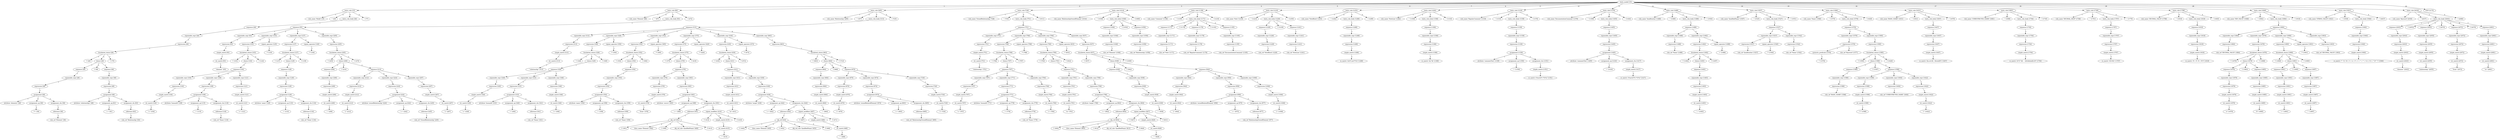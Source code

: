 digraph arpeggio_graph {
140450666914368 [label="textx_model [15]"];
140450666914368->140452009858368 [label="1"]

140452009858368 [label="textx_rule [15]"];
140452009858368->140452009767984 [label="1"]

140452009767984 [label="rule_name 'Model' [15]"];
140452009858368->140452009768096 [label="2"]

140452009768096 [label=" ':' [20]"];
140452009858368->140452009858240 [label="3"]

140452009858240 [label="textx_rule_body [26]"];
140452009858240->140452009858112 [label="1"]

140452009858112 [label="sequence [26]"];
140452009858112->140452009857344 [label="1"]

140452009857344 [label="repeatable_expr [26]"];
140452009857344->140452009857856 [label="1"]

140452009857856 [label="expression [26]"];
140452009857856->140452009857728 [label="1"]

140452009857728 [label="bracketed_choice [26]"];
140452009857728->140452009768208 [label="1"]

140452009768208 [label=" '(' [26]"];
140452009857728->140452009857600 [label="2"]

140452009857600 [label="choice [28]"];
140452009857600->140452009737664 [label="1"]

140452009737664 [label="sequence [28]"];
140452009737664->140452009737408 [label="1"]

140452009737408 [label="repeatable_expr [28]"];
140452009737408->140452009737280 [label="1"]

140452009737280 [label="expression [28]"];
140452009737280->140452009737152 [label="1"]

140452009737152 [label="assignment [28]"];
140452009737152->140452009768432 [label="1"]

140452009768432 [label="attribute 'elements' [28]"];
140452009737152->140452009736768 [label="2"]

140452009736768 [label="assignment_op [36]"];
140452009736768->140452009768544 [label="1"]

140452009768544 [label=" '*=' [36]"];
140452009737152->140452009737024 [label="3"]

140452009737024 [label="assignment_rhs [38]"];
140452009737024->140452009736896 [label="1"]

140452009736896 [label="reference [38]"];
140452009736896->140452009768768 [label="1"]

140452009768768 [label="rule_ref 'Element' [38]"];
140452009857600->140452009768880 [label="2"]

140452009768880 [label=" '|' [46]"];
140452009857600->140452009857472 [label="3"]

140452009857472 [label="sequence [48]"];
140452009857472->140452009857216 [label="1"]

140452009857216 [label="repeatable_expr [48]"];
140452009857216->140452009857088 [label="1"]

140452009857088 [label="expression [48]"];
140452009857088->140452009738048 [label="1"]

140452009738048 [label="assignment [48]"];
140452009738048->140452009769104 [label="1"]

140452009769104 [label="attribute 'relationships' [48]"];
140452009738048->140452009737536 [label="2"]

140452009737536 [label="assignment_op [61]"];
140452009737536->140452009769216 [label="1"]

140452009769216 [label=" '+=' [61]"];
140452009738048->140452009737920 [label="3"]

140452009737920 [label="assignment_rhs [63]"];
140452009737920->140452009737792 [label="1"]

140452009737792 [label="reference [63]"];
140452009737792->140452009769440 [label="1"]

140452009769440 [label="rule_ref 'Relationship' [63]"];
140452009857728->140452009769552 [label="3"]

140452009769552 [label=" ')' [75]"];
140452009858368->140452009769664 [label="4"]

140452009769664 [label=" ';' [77]"];
140450666914368->140452009875008 [label="2"]

140452009875008 [label="textx_rule [80]"];
140452009875008->140452009769888 [label="1"]

140452009769888 [label="rule_name 'Element' [80]"];
140452009875008->140452009770000 [label="2"]

140452009770000 [label=" ':' [87]"];
140452009875008->140452009874880 [label="3"]

140452009874880 [label="textx_rule_body [93]"];
140452009874880->140452009874752 [label="1"]

140452009874752 [label="sequence [93]"];
140452009874752->140452009858752 [label="1"]

140452009858752 [label="repeatable_expr [93]"];
140452009858752->140452009858624 [label="1"]

140452009858624 [label="expression [93]"];
140452009858624->140452009858496 [label="1"]

140452009858496 [label="simple_match [93]"];
140452009858496->140452009857984 [label="1"]

140452009857984 [label="str_match [93]"];
140452009857984->140452009770112 [label="1"]

140452009770112 [label=" ''element'' [93]"];
140452009874752->140452009849152 [label="2"]

140452009849152 [label="repeatable_expr [103]"];
140452009849152->140452009849024 [label="1"]

140452009849024 [label="expression [103]"];
140452009849024->140452009848896 [label="1"]

140452009848896 [label="bracketed_choice [103]"];
140452009848896->140452009770224 [label="1"]

140452009770224 [label=" '(' [103]"];
140452009848896->140452009860928 [label="2"]

140452009860928 [label="choice [104]"];
140452009860928->140452009860800 [label="1"]

140452009860800 [label="sequence [104]"];
140452009860800->140452009859264 [label="1"]

140452009859264 [label="repeatable_expr [104]"];
140452009859264->140452009859136 [label="1"]

140452009859136 [label="expression [104]"];
140452009859136->140452009859008 [label="1"]

140452009859008 [label="simple_match [104]"];
140452009859008->140452009858880 [label="1"]

140452009858880 [label="str_match [104]"];
140452009858880->140452009770336 [label="1"]

140452009770336 [label=" ''<'' [104]"];
140452009860800->140452009860032 [label="2"]

140452009860032 [label="repeatable_expr [108]"];
140452009860032->140452009859904 [label="1"]

140452009859904 [label="expression [108]"];
140452009859904->140452009859776 [label="1"]

140452009859776 [label="assignment [108]"];
140452009859776->140452009770560 [label="1"]

140452009770560 [label="attribute 'humanId' [108]"];
140452009859776->140452009859392 [label="2"]

140452009859392 [label="assignment_op [115]"];
140452009859392->140452009770672 [label="1"]

140452009770672 [label=" '=' [115]"];
140452009859776->140452009859648 [label="3"]

140452009859648 [label="assignment_rhs [116]"];
140452009859648->140452009859520 [label="1"]

140452009859520 [label="reference [116]"];
140452009859520->140452009770896 [label="1"]

140452009770896 [label="rule_ref 'Name' [116]"];
140452009860800->140452009860160 [label="3"]

140452009860160 [label="repeatable_expr [121]"];
140452009860160->140452009860544 [label="1"]

140452009860544 [label="expression [121]"];
140452009860544->140452009860416 [label="1"]

140452009860416 [label="simple_match [121]"];
140452009860416->140452009860288 [label="1"]

140452009860288 [label="str_match [121]"];
140452009860288->140452009840704 [label="1"]

140452009840704 [label=" ''>'' [121]"];
140452009848896->140452009840816 [label="3"]

140452009840816 [label=" ')' [124]"];
140452009849152->140452009860672 [label="2"]

140452009860672 [label="repeat_operator [125]"];
140452009860672->140452009840928 [label="1"]

140452009840928 [label=" '?' [125]"];
140452009874752->140452009850816 [label="3"]

140452009850816 [label="repeatable_expr [127]"];
140452009850816->140452009850560 [label="1"]

140452009850560 [label="expression [127]"];
140452009850560->140452009850432 [label="1"]

140452009850432 [label="bracketed_choice [127]"];
140452009850432->140452009841040 [label="1"]

140452009841040 [label=" '(' [127]"];
140452009850432->140452009850304 [label="2"]

140452009850304 [label="choice [129]"];
140452009850304->140452009850176 [label="1"]

140452009850176 [label="sequence [129]"];
140452009850176->140452009849920 [label="1"]

140452009849920 [label="repeatable_expr [129]"];
140452009849920->140452009849792 [label="1"]

140452009849792 [label="expression [129]"];
140452009849792->140452009849664 [label="1"]

140452009849664 [label="assignment [129]"];
140452009849664->140452009841264 [label="1"]

140452009841264 [label="attribute 'name' [129]"];
140452009849664->140452009849408 [label="2"]

140452009849408 [label="assignment_op [133]"];
140452009849408->140452009841376 [label="1"]

140452009841376 [label=" '=' [133]"];
140452009849664->140452009849536 [label="3"]

140452009849536 [label="assignment_rhs [134]"];
140452009849536->140452009849280 [label="1"]

140452009849280 [label="reference [134]"];
140452009849280->140452009841600 [label="1"]

140452009841600 [label="rule_ref 'Name' [134]"];
140452009850432->140452009841712 [label="3"]

140452009841712 [label=" ')' [139]"];
140452009850816->140452009850048 [label="2"]

140452009850048 [label="repeat_operator [140]"];
140452009850048->140452009841824 [label="1"]

140452009841824 [label=" '?' [140]"];
140452009874752->140452009873984 [label="4"]

140452009873984 [label="repeatable_expr [205]"];
140452009873984->140452009874496 [label="1"]

140452009874496 [label="expression [205]"];
140452009874496->140452009874368 [label="1"]

140452009874368 [label="bracketed_choice [205]"];
140452009874368->140452009842272 [label="1"]

140452009842272 [label=" '(' [205]"];
140452009874368->140452009874240 [label="2"]

140452009874240 [label="choice [206]"];
140452009874240->140452009851584 [label="1"]

140452009851584 [label="sequence [206]"];
140452009851584->140452009851328 [label="1"]

140452009851328 [label="repeatable_expr [206]"];
140452009851328->140452009851200 [label="1"]

140452009851200 [label="expression [206]"];
140452009851200->140452009851072 [label="1"]

140452009851072 [label="simple_match [206]"];
140452009851072->140452009850944 [label="1"]

140452009850944 [label="str_match [206]"];
140452009850944->140452009842384 [label="1"]

140452009842384 [label=" '';'' [206]"];
140452009874240->140452009842496 [label="2"]

140452009842496 [label=" '|' [210]"];
140452009874240->140452009874112 [label="3"]

140452009874112 [label="sequence [212]"];
140452009874112->140452009851968 [label="1"]

140452009851968 [label="repeatable_expr [212]"];
140452009851968->140452009851840 [label="1"]

140452009851840 [label="expression [212]"];
140452009851840->140452009851712 [label="1"]

140452009851712 [label="simple_match [212]"];
140452009851712->140452009851456 [label="1"]

140452009851456 [label="str_match [212]"];
140452009851456->140452009842608 [label="1"]

140452009842608 [label=" ''{'' [212]"];
140452009874112->140452009852736 [label="2"]

140452009852736 [label="repeatable_expr [224]"];
140452009852736->140452009852608 [label="1"]

140452009852608 [label="expression [224]"];
140452009852608->140452009852480 [label="1"]

140452009852480 [label="assignment [224]"];
140452009852480->140452009842832 [label="1"]

140452009842832 [label="attribute 'ownedRelationship' [224]"];
140452009852480->140452009852096 [label="2"]

140452009852096 [label="assignment_op [242]"];
140452009852096->140452009842944 [label="1"]

140452009842944 [label=" '+=' [242]"];
140452009852480->140452009852352 [label="3"]

140452009852352 [label="assignment_rhs [245]"];
140452009852352->140452009852224 [label="1"]

140452009852224 [label="reference [245]"];
140452009852224->140452009843168 [label="1"]

140452009843168 [label="rule_ref 'OwnedRelationship' [245]"];
140452009874112->140452009873472 [label="3"]

140452009873472 [label="repeatable_expr [267]"];
140452009873472->140452009873856 [label="1"]

140452009873856 [label="expression [267]"];
140452009873856->140452009873728 [label="1"]

140452009873728 [label="simple_match [267]"];
140452009873728->140452009873600 [label="1"]

140452009873600 [label="str_match [267]"];
140452009873600->140452009843280 [label="1"]

140452009843280 [label=" ''}'' [267]"];
140452009874368->140452009843392 [label="3"]

140452009843392 [label=" ')' [270]"];
140452009875008->140452009843504 [label="4"]

140452009843504 [label=" ';' [272]"];
140450666914368->140452009901760 [label="3"]

140452009901760 [label="textx_rule [295]"];
140452009901760->140452009843840 [label="1"]

140452009843840 [label="rule_name 'Relationship' [295]"];
140452009901760->140452009843952 [label="2"]

140452009843952 [label=" ':' [307]"];
140452009901760->140452009901632 [label="3"]

140452009901632 [label="textx_rule_body [313]"];
140452009901632->140452009901504 [label="1"]

140452009901504 [label="sequence [313]"];
140452009901504->140452009875648 [label="1"]

140452009875648 [label="repeatable_expr [313]"];
140452009875648->140452009875520 [label="1"]

140452009875520 [label="expression [313]"];
140452009875520->140452009875392 [label="1"]

140452009875392 [label="simple_match [313]"];
140452009875392->140452009874624 [label="1"]

140452009874624 [label="str_match [313]"];
140452009874624->140452009844064 [label="1"]

140452009844064 [label=" ''relationship'' [313]"];
140452009901504->140452009882432 [label="2"]

140452009882432 [label="repeatable_expr [328]"];
140452009882432->140452009882304 [label="1"]

140452009882304 [label="expression [328]"];
140452009882304->140452009882176 [label="1"]

140452009882176 [label="bracketed_choice [328]"];
140452009882176->140452009844176 [label="1"]

140452009844176 [label=" '(' [328]"];
140452009882176->140452009882048 [label="2"]

140452009882048 [label="choice [329]"];
140452009882048->140452009881920 [label="1"]

140452009881920 [label="sequence [329]"];
140452009881920->140452009876160 [label="1"]

140452009876160 [label="repeatable_expr [329]"];
140452009876160->140452009876032 [label="1"]

140452009876032 [label="expression [329]"];
140452009876032->140452009875904 [label="1"]

140452009875904 [label="simple_match [329]"];
140452009875904->140452009875776 [label="1"]

140452009875776 [label="str_match [329]"];
140452009875776->140452009844288 [label="1"]

140452009844288 [label=" ''<'' [329]"];
140452009881920->140452009876928 [label="2"]

140452009876928 [label="repeatable_expr [333]"];
140452009876928->140452009876800 [label="1"]

140452009876800 [label="expression [333]"];
140452009876800->140452009876672 [label="1"]

140452009876672 [label="assignment [333]"];
140452009876672->140452009844512 [label="1"]

140452009844512 [label="attribute 'humanId' [333]"];
140452009876672->140452009876288 [label="2"]

140452009876288 [label="assignment_op [340]"];
140452009876288->140452009844624 [label="1"]

140452009844624 [label=" '=' [340]"];
140452009876672->140452009876544 [label="3"]

140452009876544 [label="assignment_rhs [341]"];
140452009876544->140452009876416 [label="1"]

140452009876416 [label="reference [341]"];
140452009876416->140452009877680 [label="1"]

140452009877680 [label="rule_ref 'Name' [341]"];
140452009881920->140452009877056 [label="3"]

140452009877056 [label="repeatable_expr [346]"];
140452009877056->140452009881664 [label="1"]

140452009881664 [label="expression [346]"];
140452009881664->140452009877312 [label="1"]

140452009877312 [label="simple_match [346]"];
140452009877312->140452009877184 [label="1"]

140452009877184 [label="str_match [346]"];
140452009877184->140452009877792 [label="1"]

140452009877792 [label=" ''>'' [346]"];
140452009882176->140452009877904 [label="3"]

140452009877904 [label=" ')' [349]"];
140452009882432->140452009881792 [label="2"]

140452009881792 [label="repeat_operator [350]"];
140452009881792->140452009878016 [label="1"]

140452009878016 [label=" '?' [350]"];
140452009901504->140452009883968 [label="3"]

140452009883968 [label="repeatable_expr [352]"];
140452009883968->140452009883840 [label="1"]

140452009883840 [label="expression [352]"];
140452009883840->140452009883712 [label="1"]

140452009883712 [label="bracketed_choice [352]"];
140452009883712->140452009878128 [label="1"]

140452009878128 [label=" '(' [352]"];
140452009883712->140452009883584 [label="2"]

140452009883584 [label="choice [354]"];
140452009883584->140452009883456 [label="1"]

140452009883456 [label="sequence [354]"];
140452009883456->140452009883200 [label="1"]

140452009883200 [label="repeatable_expr [354]"];
140452009883200->140452009883072 [label="1"]

140452009883072 [label="expression [354]"];
140452009883072->140452009882944 [label="1"]

140452009882944 [label="assignment [354]"];
140452009882944->140452009878352 [label="1"]

140452009878352 [label="attribute 'name' [354]"];
140452009882944->140452009882688 [label="2"]

140452009882688 [label="assignment_op [358]"];
140452009882688->140452009878464 [label="1"]

140452009878464 [label=" '=' [358]"];
140452009882944->140452009882816 [label="3"]

140452009882816 [label="assignment_rhs [359]"];
140452009882816->140452009882560 [label="1"]

140452009882560 [label="reference [359]"];
140452009882560->140452009878688 [label="1"]

140452009878688 [label="rule_ref 'Name' [359]"];
140452009883712->140452009878800 [label="3"]

140452009878800 [label=" ')' [364]"];
140452009883968->140452009883328 [label="2"]

140452009883328 [label="repeat_operator [365]"];
140452009883328->140452009878912 [label="1"]

140452009878912 [label=" '?' [365]"];
140452009901504->140452009886784 [label="4"]

140452009886784 [label="repeatable_expr [375]"];
140452009886784->140452009886656 [label="1"]

140452009886656 [label="expression [375]"];
140452009886656->140452009886528 [label="1"]

140452009886528 [label="bracketed_choice [375]"];
140452009886528->140452009879024 [label="1"]

140452009879024 [label=" '(' [375]"];
140452009886528->140452009886400 [label="2"]

140452009886400 [label="choice [376]"];
140452009886400->140452009886272 [label="1"]

140452009886272 [label="sequence [376]"];
140452009886272->140452009884480 [label="1"]

140452009884480 [label="repeatable_expr [376]"];
140452009884480->140452009884352 [label="1"]

140452009884352 [label="expression [376]"];
140452009884352->140452009884224 [label="1"]

140452009884224 [label="simple_match [376]"];
140452009884224->140452009884096 [label="1"]

140452009884096 [label="str_match [376]"];
140452009884096->140452009879136 [label="1"]

140452009879136 [label=" ''from'' [376]"];
140452009886272->140452009886016 [label="2"]

140452009886016 [label="repeatable_expr [383]"];
140452009886016->140452009885888 [label="1"]

140452009885888 [label="expression [383]"];
140452009885888->140452009885760 [label="1"]

140452009885760 [label="assignment [383]"];
140452009885760->140452009879360 [label="1"]

140452009879360 [label="attribute 'source' [383]"];
140452009885760->140452009884608 [label="2"]

140452009884608 [label="assignment_op [389]"];
140452009884608->140452009879472 [label="1"]

140452009879472 [label=" '+=' [389]"];
140452009885760->140452009885504 [label="3"]

140452009885504 [label="assignment_rhs [391]"];
140452009885504->140452009884992 [label="1"]

140452009884992 [label="reference [391]"];
140452009884992->140452009884864 [label="1"]

140452009884864 [label="obj_ref [391]"];
140452009884864->140452009879584 [label="1"]

140452009879584 [label=" '[' [391]"];
140452009884864->140452009879696 [label="2"]

140452009879696 [label="class_name 'Element' [392]"];
140452009884864->140452009879808 [label="3"]

140452009879808 [label=" '|' [399]"];
140452009884864->140452009880032 [label="4"]

140452009880032 [label="obj_ref_rule 'QualifiedName' [400]"];
140452009884864->140452009880144 [label="5"]

140452009880144 [label=" ']' [413]"];
140452009885504->140452009885376 [label="2"]

140452009885376 [label="repeat_modifiers [414]"];
140452009885376->140452009880256 [label="1"]

140452009880256 [label=" '[' [414]"];
140452009885376->140452009885248 [label="2"]

140452009885248 [label="simple_match [415]"];
140452009885248->140452009885120 [label="1"]

140452009885120 [label="str_match [415]"];
140452009885120->140452009880368 [label="1"]

140452009880368 [label=" '','' [415]"];
140452009885376->140452009880480 [label="3"]

140452009880480 [label=" ']' [418]"];
140452009886528->140452009880592 [label="3"]

140452009880592 [label=" ')' [419]"];
140452009886784->140452009886144 [label="2"]

140452009886144 [label="repeat_operator [420]"];
140452009886144->140452009880704 [label="1"]

140452009880704 [label=" '?' [420]"];
140452009901504->140452009898176 [label="5"]

140452009898176 [label="repeatable_expr [430]"];
140452009898176->140452009889344 [label="1"]

140452009889344 [label="expression [430]"];
140452009889344->140452009889216 [label="1"]

140452009889216 [label="bracketed_choice [430]"];
140452009889216->140452009880816 [label="1"]

140452009880816 [label=" '(' [430]"];
140452009889216->140452009889088 [label="2"]

140452009889088 [label="choice [431]"];
140452009889088->140452009888960 [label="1"]

140452009888960 [label="sequence [431]"];
140452009888960->140452009887296 [label="1"]

140452009887296 [label="repeatable_expr [431]"];
140452009887296->140452009887168 [label="1"]

140452009887168 [label="expression [431]"];
140452009887168->140452009887040 [label="1"]

140452009887040 [label="simple_match [431]"];
140452009887040->140452009886912 [label="1"]

140452009886912 [label="str_match [431]"];
140452009886912->140452009880928 [label="1"]

140452009880928 [label=" ''to'' [431]"];
140452009888960->140452009888704 [label="2"]

140452009888704 [label="repeatable_expr [436]"];
140452009888704->140452009888576 [label="1"]

140452009888576 [label="expression [436]"];
140452009888576->140452009888448 [label="1"]

140452009888448 [label="assignment [436]"];
140452009888448->140452009881152 [label="1"]

140452009881152 [label="attribute 'target' [436]"];
140452009888448->140452009887424 [label="2"]

140452009887424 [label="assignment_op [442]"];
140452009887424->140452009881264 [label="1"]

140452009881264 [label=" '+=' [442]"];
140452009888448->140452009888320 [label="3"]

140452009888320 [label="assignment_rhs [444]"];
140452009888320->140452009887808 [label="1"]

140452009887808 [label="reference [444]"];
140452009887808->140452009887680 [label="1"]

140452009887680 [label="obj_ref [444]"];
140452009887680->140452009881376 [label="1"]

140452009881376 [label=" '[' [444]"];
140452009887680->140452009881488 [label="2"]

140452009881488 [label="class_name 'Element' [445]"];
140452009887680->140452009889856 [label="3"]

140452009889856 [label=" '|' [452]"];
140452009887680->140452009890080 [label="4"]

140452009890080 [label="obj_ref_rule 'QualifiedName' [453]"];
140452009887680->140452009890192 [label="5"]

140452009890192 [label=" ']' [466]"];
140452009888320->140452009888192 [label="2"]

140452009888192 [label="repeat_modifiers [467]"];
140452009888192->140452009890304 [label="1"]

140452009890304 [label=" '[' [467]"];
140452009888192->140452009888064 [label="2"]

140452009888064 [label="simple_match [468]"];
140452009888064->140452009887936 [label="1"]

140452009887936 [label="str_match [468]"];
140452009887936->140452009890416 [label="1"]

140452009890416 [label=" '','' [468]"];
140452009888192->140452009890528 [label="3"]

140452009890528 [label=" ']' [471]"];
140452009889216->140452009890640 [label="3"]

140452009890640 [label=" ')' [472]"];
140452009898176->140452009898048 [label="2"]

140452009898048 [label="repeat_operator [473]"];
140452009898048->140452009890752 [label="1"]

140452009890752 [label=" '?' [473]"];
140452009901504->140452009900736 [label="6"]

140452009900736 [label="repeatable_expr [663]"];
140452009900736->140452009901248 [label="1"]

140452009901248 [label="expression [663]"];
140452009901248->140452009901120 [label="1"]

140452009901120 [label="bracketed_choice [663]"];
140452009901120->140452009891872 [label="1"]

140452009891872 [label=" '(' [663]"];
140452009901120->140452009900992 [label="2"]

140452009900992 [label="choice [664]"];
140452009900992->140452009898944 [label="1"]

140452009898944 [label="sequence [664]"];
140452009898944->140452009898688 [label="1"]

140452009898688 [label="repeatable_expr [664]"];
140452009898688->140452009898560 [label="1"]

140452009898560 [label="expression [664]"];
140452009898560->140452009898432 [label="1"]

140452009898432 [label="simple_match [664]"];
140452009898432->140452009898304 [label="1"]

140452009898304 [label="str_match [664]"];
140452009898304->140452009891984 [label="1"]

140452009891984 [label=" '';'' [664]"];
140452009900992->140452009892096 [label="2"]

140452009892096 [label=" '|' [668]"];
140452009900992->140452009900864 [label="3"]

140452009900864 [label="sequence [670]"];
140452009900864->140452009899328 [label="1"]

140452009899328 [label="repeatable_expr [670]"];
140452009899328->140452009899200 [label="1"]

140452009899200 [label="expression [670]"];
140452009899200->140452009899072 [label="1"]

140452009899072 [label="simple_match [670]"];
140452009899072->140452009898816 [label="1"]

140452009898816 [label="str_match [670]"];
140452009898816->140452009892208 [label="1"]

140452009892208 [label=" ''{'' [670]"];
140452009900864->140452009900096 [label="2"]

140452009900096 [label="repeatable_expr [674]"];
140452009900096->140452009899968 [label="1"]

140452009899968 [label="expression [674]"];
140452009899968->140452009899840 [label="1"]

140452009899840 [label="assignment [674]"];
140452009899840->140452009892432 [label="1"]

140452009892432 [label="attribute 'ownedRelatedElement' [674]"];
140452009899840->140452009899456 [label="2"]

140452009899456 [label="assignment_op [693]"];
140452009899456->140452009892544 [label="1"]

140452009892544 [label=" '+=' [693]"];
140452009899840->140452009899712 [label="3"]

140452009899712 [label="assignment_rhs [695]"];
140452009899712->140452009899584 [label="1"]

140452009899584 [label="reference [695]"];
140452009899584->140452009892768 [label="1"]

140452009892768 [label="rule_ref 'RelationshipOwnedElement' [695]"];
140452009900864->140452009900224 [label="3"]

140452009900224 [label="repeatable_expr [720]"];
140452009900224->140452009900608 [label="1"]

140452009900608 [label="expression [720]"];
140452009900608->140452009900480 [label="1"]

140452009900480 [label="simple_match [720]"];
140452009900480->140452009900352 [label="1"]

140452009900352 [label="str_match [720]"];
140452009900352->140452009892880 [label="1"]

140452009892880 [label=" ''}'' [720]"];
140452009901120->140452009892992 [label="3"]

140452009892992 [label=" ')' [723]"];
140452009901760->140452009893104 [label="4"]

140452009893104 [label=" ';' [725]"];
140450666914368->140450666857664 [label="4"]

140450666857664 [label="textx_rule [728]"];
140450666857664->140452009893328 [label="1"]

140452009893328 [label="rule_name 'OwnedRelationship' [728]"];
140450666857664->140452009893440 [label="2"]

140452009893440 [label=" ':' [745]"];
140450666857664->140450666857536 [label="3"]

140450666857536 [label="textx_rule_body [751]"];
140450666857536->140450666857408 [label="1"]

140450666857408 [label="sequence [751]"];
140450666857408->140450666840256 [label="1"]

140450666840256 [label="repeatable_expr [751]"];
140450666840256->140450666840128 [label="1"]

140450666840128 [label="expression [751]"];
140450666840128->140452009901888 [label="1"]

140452009901888 [label="simple_match [751]"];
140452009901888->140452009901376 [label="1"]

140452009901376 [label="str_match [751]"];
140452009901376->140452009893552 [label="1"]

140452009893552 [label=" ''relationship'' [751]"];
140450666857408->140450666842816 [label="2"]

140450666842816 [label="repeatable_expr [766]"];
140450666842816->140450666842688 [label="1"]

140450666842688 [label="expression [766]"];
140450666842688->140450666842560 [label="1"]

140450666842560 [label="bracketed_choice [766]"];
140450666842560->140452009893664 [label="1"]

140452009893664 [label=" '(' [766]"];
140450666842560->140450666842432 [label="2"]

140450666842432 [label="choice [767]"];
140450666842432->140450666842304 [label="1"]

140450666842304 [label="sequence [767]"];
140450666842304->140450666840768 [label="1"]

140450666840768 [label="repeatable_expr [767]"];
140450666840768->140450666840640 [label="1"]

140450666840640 [label="expression [767]"];
140450666840640->140450666840512 [label="1"]

140450666840512 [label="simple_match [767]"];
140450666840512->140450666840384 [label="1"]

140450666840384 [label="str_match [767]"];
140450666840384->140452009893776 [label="1"]

140452009893776 [label=" ''<'' [767]"];
140450666842304->140450666841536 [label="2"]

140450666841536 [label="repeatable_expr [771]"];
140450666841536->140450666841408 [label="1"]

140450666841408 [label="expression [771]"];
140450666841408->140450666841280 [label="1"]

140450666841280 [label="assignment [771]"];
140450666841280->140450666844336 [label="1"]

140450666844336 [label="attribute 'humanId' [771]"];
140450666841280->140450666840896 [label="2"]

140450666840896 [label="assignment_op [778]"];
140450666840896->140450666844448 [label="1"]

140450666844448 [label=" '=' [778]"];
140450666841280->140450666841152 [label="3"]

140450666841152 [label="assignment_rhs [779]"];
140450666841152->140450666841024 [label="1"]

140450666841024 [label="reference [779]"];
140450666841024->140450666844672 [label="1"]

140450666844672 [label="rule_ref 'Name' [779]"];
140450666842304->140450666841664 [label="3"]

140450666841664 [label="repeatable_expr [784]"];
140450666841664->140450666842048 [label="1"]

140450666842048 [label="expression [784]"];
140450666842048->140450666841920 [label="1"]

140450666841920 [label="simple_match [784]"];
140450666841920->140450666841792 [label="1"]

140450666841792 [label="str_match [784]"];
140450666841792->140450666844784 [label="1"]

140450666844784 [label=" ''>'' [784]"];
140450666842560->140450666844896 [label="3"]

140450666844896 [label=" ')' [787]"];
140450666842816->140450666842176 [label="2"]

140450666842176 [label="repeat_operator [788]"];
140450666842176->140450666845008 [label="1"]

140450666845008 [label=" '?' [788]"];
140450666857408->140450666849856 [label="3"]

140450666849856 [label="repeatable_expr [790]"];
140450666849856->140450666849600 [label="1"]

140450666849600 [label="expression [790]"];
140450666849600->140450666849472 [label="1"]

140450666849472 [label="bracketed_choice [790]"];
140450666849472->140450666845120 [label="1"]

140450666845120 [label=" '(' [790]"];
140450666849472->140450666849344 [label="2"]

140450666849344 [label="choice [791]"];
140450666849344->140450666849216 [label="1"]

140450666849216 [label="sequence [791]"];
140450666849216->140450666843328 [label="1"]

140450666843328 [label="repeatable_expr [791]"];
140450666843328->140450666843200 [label="1"]

140450666843200 [label="expression [791]"];
140450666843200->140450666843072 [label="1"]

140450666843072 [label="simple_match [791]"];
140450666843072->140450666842944 [label="1"]

140450666842944 [label="str_match [791]"];
140450666842944->140450666845232 [label="1"]

140450666845232 [label=" ''to'' [791]"];
140450666849216->140450666848960 [label="2"]

140450666848960 [label="repeatable_expr [796]"];
140450666848960->140450666848832 [label="1"]

140450666848832 [label="expression [796]"];
140450666848832->140450666848704 [label="1"]

140450666848704 [label="assignment [796]"];
140450666848704->140450666845456 [label="1"]

140450666845456 [label="attribute 'target' [796]"];
140450666848704->140450666843456 [label="2"]

140450666843456 [label="assignment_op [802]"];
140450666843456->140450666845568 [label="1"]

140450666845568 [label=" '+=' [802]"];
140450666848704->140450666848576 [label="3"]

140450666848576 [label="assignment_rhs [804]"];
140450666848576->140450666843840 [label="1"]

140450666843840 [label="reference [804]"];
140450666843840->140450666843712 [label="1"]

140450666843712 [label="obj_ref [804]"];
140450666843712->140450666845680 [label="1"]

140450666845680 [label=" '[' [804]"];
140450666843712->140450666845792 [label="2"]

140450666845792 [label="class_name 'Element' [805]"];
140450666843712->140450666845904 [label="3"]

140450666845904 [label=" '|' [812]"];
140450666843712->140450666846128 [label="4"]

140450666846128 [label="obj_ref_rule 'QualifiedName' [813]"];
140450666843712->140450666846240 [label="5"]

140450666846240 [label=" ']' [826]"];
140450666848576->140450666848448 [label="2"]

140450666848448 [label="repeat_modifiers [827]"];
140450666848448->140450666846352 [label="1"]

140450666846352 [label=" '[' [827]"];
140450666848448->140450666848320 [label="2"]

140450666848320 [label="simple_match [828]"];
140450666848320->140450666843968 [label="1"]

140450666843968 [label="str_match [828]"];
140450666843968->140450666846464 [label="1"]

140450666846464 [label=" '','' [828]"];
140450666848448->140450666846576 [label="3"]

140450666846576 [label=" ']' [831]"];
140450666849472->140450666846688 [label="3"]

140450666846688 [label=" ')' [832]"];
140450666849856->140450666849728 [label="2"]

140450666849728 [label="repeat_operator [833]"];
140450666849728->140450666846800 [label="1"]

140450666846800 [label=" '?' [833]"];
140450666857408->140450666856640 [label="4"]

140450666856640 [label="repeatable_expr [937]"];
140450666856640->140450666857152 [label="1"]

140450666857152 [label="expression [937]"];
140450666857152->140450666857024 [label="1"]

140450666857024 [label="bracketed_choice [937]"];
140450666857024->140450666847136 [label="1"]

140450666847136 [label=" '(' [937]"];
140450666857024->140450666856896 [label="2"]

140450666856896 [label="choice [938]"];
140450666856896->140450666850624 [label="1"]

140450666850624 [label="sequence [938]"];
140450666850624->140450666850368 [label="1"]

140450666850368 [label="repeatable_expr [938]"];
140450666850368->140450666850240 [label="1"]

140450666850240 [label="expression [938]"];
140450666850240->140450666850112 [label="1"]

140450666850112 [label="simple_match [938]"];
140450666850112->140450666849984 [label="1"]

140450666849984 [label="str_match [938]"];
140450666849984->140450666847248 [label="1"]

140450666847248 [label=" '';'' [938]"];
140450666856896->140450666847360 [label="2"]

140450666847360 [label=" '|' [942]"];
140450666856896->140450666856768 [label="3"]

140450666856768 [label="sequence [944]"];
140450666856768->140450666851008 [label="1"]

140450666851008 [label="repeatable_expr [944]"];
140450666851008->140450666850880 [label="1"]

140450666850880 [label="expression [944]"];
140450666850880->140450666850752 [label="1"]

140450666850752 [label="simple_match [944]"];
140450666850752->140450666850496 [label="1"]

140450666850496 [label="str_match [944]"];
140450666850496->140450666847472 [label="1"]

140450666847472 [label=" ''{'' [944]"];
140450666856768->140450666851776 [label="2"]

140450666851776 [label="repeatable_expr [956]"];
140450666851776->140450666851648 [label="1"]

140450666851648 [label="expression [956]"];
140450666851648->140450666851520 [label="1"]

140450666851520 [label="assignment [956]"];
140450666851520->140450666847696 [label="1"]

140450666847696 [label="attribute 'ownedRelatedElement' [956]"];
140450666851520->140450666851136 [label="2"]

140450666851136 [label="assignment_op [975]"];
140450666851136->140450666847808 [label="1"]

140450666847808 [label=" '+=' [975]"];
140450666851520->140450666851392 [label="3"]

140450666851392 [label="assignment_rhs [977]"];
140450666851392->140450666851264 [label="1"]

140450666851264 [label="reference [977]"];
140450666851264->140450666848032 [label="1"]

140450666848032 [label="rule_ref 'RelationshipOwnedElement' [977]"];
140450666856768->140450666851904 [label="3"]

140450666851904 [label="repeatable_expr [1006]"];
140450666851904->140450666856512 [label="1"]

140450666856512 [label="expression [1006]"];
140450666856512->140450666852160 [label="1"]

140450666852160 [label="simple_match [1006]"];
140450666852160->140450666852032 [label="1"]

140450666852032 [label="str_match [1006]"];
140450666852032->140450666848144 [label="1"]

140450666848144 [label=" ''}'' [1006]"];
140450666857024->140450666860608 [label="3"]

140450666860608 [label=" ')' [1009]"];
140450666857664->140450666860720 [label="4"]

140450666860720 [label=" ';' [1011]"];
140450666914368->140450666858688 [label="5"]

140450666858688 [label="textx_rule [1014]"];
140450666858688->140450666860944 [label="1"]

140450666860944 [label="rule_name 'RelationshipOwnedElement' [1014]"];
140450666858688->140450666861056 [label="2"]

140450666861056 [label=" ':' [1038]"];
140450666858688->140450666858560 [label="3"]

140450666858560 [label="textx_rule_body [1046]"];
140450666858560->140450666857920 [label="1"]

140450666857920 [label="sequence [1046]"];
140450666857920->140450666858048 [label="1"]

140450666858048 [label="repeatable_expr [1046]"];
140450666858048->140450666857280 [label="1"]

140450666857280 [label="expression [1046]"];
140450666857280->140450666861504 [label="1"]

140450666861504 [label="rule_ref 'Element' [1046]"];
140450666858560->140450666861616 [label="2"]

140450666861616 [label=" '|' [1054]"];
140450666858560->140450666858304 [label="3"]

140450666858304 [label="sequence [1056]"];
140450666858304->140450666858432 [label="1"]

140450666858432 [label="repeatable_expr [1056]"];
140450666858432->140450666858176 [label="1"]

140450666858176 [label="expression [1056]"];
140450666858176->140450666861168 [label="1"]

140450666861168 [label="rule_ref 'Relationship' [1056]"];
140450666858688->140450666861952 [label="4"]

140450666861952 [label=" ';' [1069]"];
140450666914368->140450666865088 [label="6"]

140450666865088 [label="textx_rule [1158]"];
140450666865088->140450666862400 [label="1"]

140450666862400 [label="rule_name 'Comment' [1158]"];
140450666865088->140450666861840 [label="2"]

140450666861840 [label=" ':' [1165]"];
140450666865088->140450666864960 [label="3"]

140450666864960 [label="textx_rule_body [1171]"];
140450666864960->140450666859712 [label="1"]

140450666859712 [label="sequence [1171]"];
140450666859712->140450666859840 [label="1"]

140450666859840 [label="repeatable_expr [1171]"];
140450666859840->140450666859584 [label="1"]

140450666859584 [label="expression [1171]"];
140450666859584->140450666862736 [label="1"]

140450666862736 [label="rule_ref 'Note' [1171]"];
140450666864960->140450666862848 [label="2"]

140450666862848 [label=" '|' [1176]"];
140450666864960->140450666860096 [label="3"]

140450666860096 [label="sequence [1178]"];
140450666860096->140450666860224 [label="1"]

140450666860224 [label="repeatable_expr [1178]"];
140450666860224->140450666859968 [label="1"]

140450666859968 [label="expression [1178]"];
140450666859968->140450666861728 [label="1"]

140450666861728 [label="rule_ref 'RegularComment' [1178]"];
140450666864960->140450666863184 [label="4"]

140450666863184 [label=" '|' [1193]"];
140450666864960->140450666864704 [label="5"]

140450666864704 [label="sequence [1195]"];
140450666864704->140450666864832 [label="1"]

140450666864832 [label="repeatable_expr [1195]"];
140450666864832->140450666860352 [label="1"]

140450666860352 [label="expression [1195]"];
140450666860352->140450666862960 [label="1"]

140450666862960 [label="rule_ref 'DocumentationComment' [1195]"];
140450666865088->140450666863520 [label="4"]

140450666863520 [label=" ';' [1216]"];
140450666914368->140450666866112 [label="7"]

140450666866112 [label="textx_rule [1219]"];
140450666866112->140450666863744 [label="1"]

140450666863744 [label="rule_name 'Note' [1219]"];
140450666866112->140450666863408 [label="2"]

140450666863408 [label=" ':' [1223]"];
140450666866112->140450666865984 [label="3"]

140450666865984 [label="textx_rule_body [1229]"];
140450666865984->140450666865344 [label="1"]

140450666865344 [label="sequence [1229]"];
140450666865344->140450666865472 [label="1"]

140450666865472 [label="repeatable_expr [1229]"];
140450666865472->140450666865216 [label="1"]

140450666865216 [label="expression [1229]"];
140450666865216->140450666864080 [label="1"]

140450666864080 [label="rule_ref 'NoteBlock' [1229]"];
140450666865984->140450666864192 [label="2"]

140450666864192 [label=" '|' [1239]"];
140450666865984->140450666865728 [label="3"]

140450666865728 [label="sequence [1241]"];
140450666865728->140450666865856 [label="1"]

140450666865856 [label="repeatable_expr [1241]"];
140450666865856->140450666865600 [label="1"]

140450666865600 [label="expression [1241]"];
140450666865600->140450666863296 [label="1"]

140450666863296 [label="rule_ref 'NoteLine' [1241]"];
140450666866112->140450666864528 [label="4"]

140450666864528 [label=" ';' [1250]"];
140450666914368->140450666867136 [label="8"]

140450666867136 [label="textx_rule [1253]"];
140450666867136->140452009853104 [label="1"]

140452009853104 [label="rule_name 'NoteBlock' [1253]"];
140450666867136->140450666864416 [label="2"]

140450666864416 [label=" ':' [1262]"];
140450666867136->140450666867008 [label="3"]

140450666867008 [label="textx_rule_body [1268]"];
140450666867008->140450666866880 [label="1"]

140450666866880 [label="sequence [1268]"];
140450666866880->140450666866624 [label="1"]

140450666866624 [label="repeatable_expr [1268]"];
140450666866624->140450666866496 [label="1"]

140450666866496 [label="expression [1268]"];
140450666866496->140450666866368 [label="1"]

140450666866368 [label="simple_match [1268]"];
140450666866368->140450666864304 [label="1"]

140450666864304 [label="re_match '/\\/\\/\\*(.|\\n)*?\\*\\//' [1268]"];
140450666867136->140452009853216 [label="4"]

140452009853216 [label=" ';' [1289]"];
140450666914368->140450666868032 [label="9"]

140450666868032 [label="textx_rule [1292]"];
140450666868032->140452009853440 [label="1"]

140452009853440 [label="rule_name 'NoteLine' [1292]"];
140450666868032->140452009853552 [label="2"]

140452009853552 [label=" ':' [1300]"];
140450666868032->140450666867904 [label="3"]

140450666867904 [label="textx_rule_body [1306]"];
140450666867904->140450666867776 [label="1"]

140450666867776 [label="sequence [1306]"];
140450666867776->140450666867520 [label="1"]

140450666867520 [label="repeatable_expr [1306]"];
140450666867520->140450666867392 [label="1"]

140450666867392 [label="expression [1306]"];
140450666867392->140450666867264 [label="1"]

140450666867264 [label="simple_match [1306]"];
140450666867264->140452009853664 [label="1"]

140452009853664 [label="re_match '/\\/\\/.*$/' [1306]"];
140450666868032->140452009853776 [label="4"]

140452009853776 [label=" ';' [1316]"];
140450666914368->140450666869568 [label="10"]

140450666869568 [label="textx_rule [1319]"];
140450666869568->140452009854000 [label="1"]

140452009854000 [label="rule_name 'RegularComment' [1319]"];
140450666869568->140452009854112 [label="2"]

140452009854112 [label=" ':' [1333]"];
140450666869568->140450666869440 [label="3"]

140450666869440 [label="textx_rule_body [1339]"];
140450666869440->140450666869312 [label="1"]

140450666869312 [label="sequence [1339]"];
140450666869312->140450666869056 [label="1"]

140450666869056 [label="repeatable_expr [1339]"];
140450666869056->140450666868928 [label="1"]

140450666868928 [label="expression [1339]"];
140450666868928->140450666868800 [label="1"]

140450666868800 [label="assignment [1339]"];
140450666868800->140452009854336 [label="1"]

140452009854336 [label="attribute 'commentText' [1339]"];
140450666868800->140450666867648 [label="2"]

140450666867648 [label="assignment_op [1350]"];
140450666867648->140452009854448 [label="1"]

140452009854448 [label=" '=' [1350]"];
140450666868800->140450666868544 [label="3"]

140450666868544 [label="assignment_rhs [1351]"];
140450666868544->140450666868416 [label="1"]

140450666868416 [label="simple_match [1351]"];
140450666868416->140452009854560 [label="1"]

140452009854560 [label="re_match '/(?ms)\\/\\*(.*?)\\*\\//' [1351]"];
140450666869568->140452009854672 [label="4"]

140452009854672 [label=" ';' [1376]"];
140450666914368->140450666870848 [label="11"]

140450666870848 [label="textx_rule [1379]"];
140450666870848->140452009854896 [label="1"]

140452009854896 [label="rule_name 'DocumentationComment' [1379]"];
140450666870848->140452009855008 [label="2"]

140452009855008 [label=" ':' [1399]"];
140450666870848->140450666870720 [label="3"]

140450666870720 [label="textx_rule_body [1405]"];
140450666870720->140450666870592 [label="1"]

140450666870592 [label="sequence [1405]"];
140450666870592->140450666870336 [label="1"]

140450666870336 [label="repeatable_expr [1405]"];
140450666870336->140450666870208 [label="1"]

140450666870208 [label="expression [1405]"];
140450666870208->140450666870080 [label="1"]

140450666870080 [label="assignment [1405]"];
140450666870080->140452009855232 [label="1"]

140452009855232 [label="attribute 'commentText' [1405]"];
140450666870080->140450666869184 [label="2"]

140450666869184 [label="assignment_op [1416]"];
140450666869184->140452009855344 [label="1"]

140452009855344 [label=" '=' [1416]"];
140450666870080->140450666869952 [label="3"]

140450666869952 [label="assignment_rhs [1417]"];
140450666869952->140450666869824 [label="1"]

140450666869824 [label="simple_match [1417]"];
140450666869824->140452009855456 [label="1"]

140452009855456 [label="re_match '/(?ms)\\/\\*\\*(.*?)\\*\\//' [1417]"];
140450666870848->140452009855568 [label="4"]

140452009855568 [label=" ';' [1444]"];
140450666914368->140450666877248 [label="12"]

140450666877248 [label="textx_rule [1468]"];
140450666877248->140452009855904 [label="1"]

140452009855904 [label="rule_name 'Qualification' [1468]"];
140450666877248->140452009856016 [label="2"]

140452009856016 [label=" ':' [1486]"];
140450666877248->140450666877120 [label="3"]

140450666877120 [label="textx_rule_body [1488]"];
140450666877120->140450666876992 [label="1"]

140450666876992 [label="sequence [1488]"];
140450666876992->140450666871360 [label="1"]

140450666871360 [label="repeatable_expr [1488]"];
140450666871360->140450666870464 [label="1"]

140450666870464 [label="expression [1488]"];
140450666870464->140452009856464 [label="1"]

140452009856464 [label="rule_ref 'Name' [1488]"];
140450666876992->140450666872512 [label="2"]

140450666872512 [label="repeatable_expr [1492]"];
140450666872512->140450666872384 [label="1"]

140450666872384 [label="expression [1492]"];
140450666872384->140450666872256 [label="1"]

140450666872256 [label="bracketed_choice [1492]"];
140450666872256->140452009856576 [label="1"]

140452009856576 [label=" '(' [1492]"];
140450666872256->140450666872128 [label="2"]

140450666872128 [label="choice [1493]"];
140450666872128->140450666872000 [label="1"]

140450666872000 [label="sequence [1493]"];
140450666872000->140450666871744 [label="1"]

140450666871744 [label="repeatable_expr [1493]"];
140450666871744->140450666871616 [label="1"]

140450666871616 [label="expression [1493]"];
140450666871616->140450666871488 [label="1"]

140450666871488 [label="simple_match [1493]"];
140450666871488->140450666871232 [label="1"]

140450666871232 [label="str_match [1493]"];
140450666871232->140452009856240 [label="1"]

140452009856240 [label=" ''::'' [1493]"];
140450666872256->140452009856128 [label="3"]

140452009856128 [label=" ')' [1497]"];
140450666872512->140450666871872 [label="2"]

140450666871872 [label="repeat_operator [1498]"];
140450666871872->140452009856688 [label="1"]

140452009856688 [label=" '+' [1498]"];
140450666877248->140452009856800 [label="4"]

140452009856800 [label=" ';' [1504]"];
140450666914368->140450666878144 [label="13"]

140450666878144 [label="textx_rule [1507]"];
140450666878144->140450666881088 [label="1"]

140450666881088 [label="rule_name 'QualifiedName' [1507]"];
140450666878144->140450666881200 [label="2"]

140450666881200 [label=" ':' [1525]"];
140450666878144->140450666878016 [label="3"]

140450666878016 [label="textx_rule_body [1527]"];
140450666878016->140450666877760 [label="1"]

140450666877760 [label="sequence [1527]"];
140450666877760->140450666877504 [label="1"]

140450666877504 [label="repeatable_expr [1527]"];
140450666877504->140450666872640 [label="1"]

140450666872640 [label="expression [1527]"];
140450666872640->140450666881648 [label="1"]

140450666881648 [label="rule_ref 'Qualification' [1527]"];
140450666877504->140450666877376 [label="2"]

140450666877376 [label="repeat_operator [1540]"];
140450666877376->140450666881760 [label="1"]

140450666881760 [label=" '?' [1540]"];
140450666877760->140450666877888 [label="2"]

140450666877888 [label="repeatable_expr [1542]"];
140450666877888->140450666877632 [label="1"]

140450666877632 [label="expression [1542]"];
140450666877632->140450666881984 [label="1"]

140450666881984 [label="rule_ref 'Name' [1542]"];
140450666878144->140450666882096 [label="4"]

140450666882096 [label=" ';' [1551]"];
140450666914368->140450666885824 [label="14"]

140450666885824 [label="textx_rule [1566]"];
140450666885824->140450666882432 [label="1"]

140450666882432 [label="rule_name 'Name' [1566]"];
140450666885824->140450666881312 [label="2"]

140450666881312 [label=" ':' [1570]"];
140450666885824->140450666885696 [label="3"]

140450666885696 [label="textx_rule_body [1576]"];
140450666885696->140450666885568 [label="1"]

140450666885568 [label="sequence [1576]"];
140450666885568->140450666878784 [label="1"]

140450666878784 [label="repeatable_expr [1576]"];
140450666878784->140450666878656 [label="1"]

140450666878656 [label="expression [1576]"];
140450666878656->140450666878528 [label="1"]

140450666878528 [label="syntactic_predicate [1576]"];
140450666878528->140450666881424 [label="1"]

140450666881424 [label=" '!' [1576]"];
140450666878656->140450666882656 [label="2"]

140450666882656 [label="rule_ref 'Keyword' [1577]"];
140450666885568->140450666880576 [label="2"]

140450666880576 [label="repeatable_expr [1585]"];
140450666880576->140450666885312 [label="1"]

140450666885312 [label="expression [1585]"];
140450666885312->140450666885184 [label="1"]

140450666885184 [label="bracketed_choice [1585]"];
140450666885184->140450666882768 [label="1"]

140450666882768 [label=" '(' [1585]"];
140450666885184->140450666880832 [label="2"]

140450666880832 [label="choice [1586]"];
140450666880832->140450666879040 [label="1"]

140450666879040 [label="sequence [1586]"];
140450666879040->140450666879168 [label="1"]

140450666879168 [label="repeatable_expr [1586]"];
140450666879168->140450666878912 [label="1"]

140450666878912 [label="expression [1586]"];
140450666878912->140450666883216 [label="1"]

140450666883216 [label="rule_ref 'BASIC_NAME' [1586]"];
140450666880832->140450666883328 [label="2"]

140450666883328 [label=" '|' [1597]"];
140450666880832->140450666880704 [label="3"]

140450666880704 [label="sequence [1599]"];
140450666880704->140450666879680 [label="1"]

140450666879680 [label="repeatable_expr [1599]"];
140450666879680->140450666879552 [label="1"]

140450666879552 [label="expression [1599]"];
140450666879552->140450666879424 [label="1"]

140450666879424 [label="simple_match [1599]"];
140450666879424->140450666879296 [label="1"]

140450666879296 [label="str_match [1599]"];
140450666879296->140450666882992 [label="1"]

140450666882992 [label=" ''\\''' [1599]"];
140450666880704->140450666880064 [label="2"]

140450666880064 [label="repeatable_expr [1604]"];
140450666880064->140450666879808 [label="1"]

140450666879808 [label="expression [1604]"];
140450666879808->140450666883664 [label="1"]

140450666883664 [label="rule_ref 'UNRESTRICTED_NAME' [1604]"];
140450666880704->140450666879936 [label="3"]

140450666879936 [label="repeatable_expr [1622]"];
140450666879936->140450666880448 [label="1"]

140450666880448 [label="expression [1622]"];
140450666880448->140450666880320 [label="1"]

140450666880320 [label="simple_match [1622]"];
140450666880320->140450666880192 [label="1"]

140450666880192 [label="str_match [1622]"];
140450666880192->140450666883776 [label="1"]

140450666883776 [label=" ''\\''' [1622]"];
140450666885184->140450666883440 [label="3"]

140450666883440 [label=" ')' [1626]"];
140450666885824->140450666882880 [label="4"]

140450666882880 [label=" ';' [1628]"];
140450666914368->140450666886720 [label="15"]

140450666886720 [label="textx_rule [1631]"];
140450666886720->140450666884000 [label="1"]

140450666884000 [label="rule_name 'BASIC_NAME' [1631]"];
140450666886720->140450666884112 [label="2"]

140450666884112 [label=" ':' [1641]"];
140450666886720->140450666886592 [label="3"]

140450666886592 [label="textx_rule_body [1647]"];
140450666886592->140450666886464 [label="1"]

140450666886464 [label="sequence [1647]"];
140450666886464->140450666886208 [label="1"]

140450666886208 [label="repeatable_expr [1647]"];
140450666886208->140450666886080 [label="1"]

140450666886080 [label="expression [1647]"];
140450666886080->140450666885952 [label="1"]

140450666885952 [label="simple_match [1647]"];
140450666885952->140450666884224 [label="1"]

140450666884224 [label="re_match '/([a-zA-Z]|'_')([\\w|\\d]*)/' [1647]"];
140450666886720->140450666884336 [label="4"]

140450666884336 [label=" ';' [1678]"];
140450666914368->140450666887616 [label="16"]

140450666887616 [label="textx_rule [1681]"];
140450666887616->140450666884560 [label="1"]

140450666884560 [label="rule_name 'UNRESTRICTED_NAME' [1681]"];
140450666887616->140450666884672 [label="2"]

140450666884672 [label=" ':' [1698]"];
140450666887616->140450666887488 [label="3"]

140450666887488 [label="textx_rule_body [1704]"];
140450666887488->140450666887360 [label="1"]

140450666887360 [label="sequence [1704]"];
140450666887360->140450666887104 [label="1"]

140450666887104 [label="repeatable_expr [1704]"];
140450666887104->140450666886976 [label="1"]

140450666886976 [label="expression [1704]"];
140450666886976->140450666886848 [label="1"]

140450666886848 [label="simple_match [1704]"];
140450666886848->140450666884896 [label="1"]

140450666884896 [label="re_match '/((?!['\"])([ -~])|(\\\\(b|t|n|f|r)))*/' [1704]"];
140450666887616->140450666884784 [label="4"]

140450666884784 [label=" ';' [1745]"];
140450666914368->140450666888512 [label="17"]

140450666888512 [label="textx_rule [1748]"];
140450666888512->140452009865280 [label="1"]

140452009865280 [label="rule_name 'DECIMAL_DIGIT' [1748]"];
140450666888512->140452009865392 [label="2"]

140452009865392 [label=" ':' [1761]"];
140450666888512->140450666888384 [label="3"]

140450666888384 [label="textx_rule_body [1767]"];
140450666888384->140450666888256 [label="1"]

140450666888256 [label="sequence [1767]"];
140450666888256->140450666888000 [label="1"]

140450666888000 [label="repeatable_expr [1767]"];
140450666888000->140450666887872 [label="1"]

140450666887872 [label="expression [1767]"];
140450666887872->140450666887744 [label="1"]

140450666887744 [label="simple_match [1767]"];
140450666887744->140452009865504 [label="1"]

140452009865504 [label="re_match '/\\'[0-9]\\'/' [1767]"];
140450666888512->140452009865616 [label="4"]

140452009865616 [label=" ';' [1779]"];
140450666914368->140450666889664 [label="18"]

140450666889664 [label="textx_rule [1798]"];
140450666889664->140452009865952 [label="1"]

140452009865952 [label="rule_name 'DECIMAL_VALUE' [1798]"];
140450666889664->140452009866064 [label="2"]

140452009866064 [label=" ':' [1816]"];
140450666889664->140450666889536 [label="3"]

140450666889536 [label="textx_rule_body [1818]"];
140450666889536->140450666889408 [label="1"]

140450666889408 [label="sequence [1818]"];
140450666889408->140450666889024 [label="1"]

140450666889024 [label="repeatable_expr [1818]"];
140450666889024->140450666888896 [label="1"]

140450666888896 [label="expression [1818]"];
140450666888896->140450666888768 [label="1"]

140450666888768 [label="simple_match [1818]"];
140450666888768->140452009866176 [label="1"]

140452009866176 [label="re_match '/'0'..'9' ('0'..'9')*/' [1818]"];
140450666889664->140452009866288 [label="4"]

140452009866288 [label=" ';' [1845]"];
140450666914368->140450666902464 [label="19"]

140450666902464 [label="textx_rule [1848]"];
140450666902464->140452009866512 [label="1"]

140452009866512 [label="rule_name 'EXP_VALUE' [1848]"];
140450666902464->140452009866624 [label="2"]

140452009866624 [label=" ':' [1862]"];
140450666902464->140450666902336 [label="3"]

140450666902336 [label="textx_rule_body [1864]"];
140450666902336->140450666902080 [label="1"]

140450666902080 [label="sequence [1864]"];
140450666902080->140450666889920 [label="1"]

140450666889920 [label="repeatable_expr [1864]"];
140450666889920->140450666889280 [label="1"]

140450666889280 [label="expression [1864]"];
140450666889280->140452009867072 [label="1"]

140452009867072 [label="rule_ref 'DECIMAL_VALUE' [1864]"];
140450666902080->140450666891072 [label="2"]

140450666891072 [label="repeatable_expr [1878]"];
140450666891072->140450666891584 [label="1"]

140450666891584 [label="expression [1878]"];
140450666891584->140450666891456 [label="1"]

140450666891456 [label="bracketed_choice [1878]"];
140450666891456->140452009867184 [label="1"]

140452009867184 [label=" '(' [1878]"];
140450666891456->140450666891328 [label="2"]

140450666891328 [label="choice [1879]"];
140450666891328->140450666890560 [label="1"]

140450666890560 [label="sequence [1879]"];
140450666890560->140450666890304 [label="1"]

140450666890304 [label="repeatable_expr [1879]"];
140450666890304->140450666890176 [label="1"]

140450666890176 [label="expression [1879]"];
140450666890176->140450666890048 [label="1"]

140450666890048 [label="simple_match [1879]"];
140450666890048->140450666889792 [label="1"]

140450666889792 [label="str_match [1879]"];
140450666889792->140452009866848 [label="1"]

140452009866848 [label=" ''e'' [1879]"];
140450666891328->140452009866736 [label="2"]

140452009866736 [label=" '|' [1883]"];
140450666891328->140450666891200 [label="3"]

140450666891200 [label="sequence [1885]"];
140450666891200->140450666890944 [label="1"]

140450666890944 [label="repeatable_expr [1885]"];
140450666890944->140450666890816 [label="1"]

140450666890816 [label="expression [1885]"];
140450666890816->140450666890688 [label="1"]

140450666890688 [label="simple_match [1885]"];
140450666890688->140450666890432 [label="1"]

140450666890432 [label="str_match [1885]"];
140450666890432->140452009867296 [label="1"]

140452009867296 [label=" ''E'' [1885]"];
140450666891456->140452009867408 [label="3"]

140452009867408 [label=" ')' [1888]"];
140450666902080->140450666901824 [label="3"]

140450666901824 [label="repeatable_expr [1890]"];
140450666901824->140450666901696 [label="1"]

140450666901696 [label="expression [1890]"];
140450666901696->140450666901568 [label="1"]

140450666901568 [label="bracketed_choice [1890]"];
140450666901568->140452009867520 [label="1"]

140452009867520 [label=" '(' [1890]"];
140450666901568->140450666893120 [label="2"]

140450666893120 [label="choice [1891]"];
140450666893120->140450666892352 [label="1"]

140450666892352 [label="sequence [1891]"];
140450666892352->140450666892096 [label="1"]

140450666892096 [label="repeatable_expr [1891]"];
140450666892096->140450666891968 [label="1"]

140450666891968 [label="expression [1891]"];
140450666891968->140450666891840 [label="1"]

140450666891840 [label="simple_match [1891]"];
140450666891840->140450666891712 [label="1"]

140450666891712 [label="str_match [1891]"];
140450666891712->140452009867632 [label="1"]

140452009867632 [label=" ''+'' [1891]"];
140450666893120->140452009867744 [label="2"]

140452009867744 [label=" '|' [1895]"];
140450666893120->140450666892992 [label="3"]

140450666892992 [label="sequence [1897]"];
140450666892992->140450666892736 [label="1"]

140450666892736 [label="repeatable_expr [1897]"];
140450666892736->140450666892608 [label="1"]

140450666892608 [label="expression [1897]"];
140450666892608->140450666892480 [label="1"]

140450666892480 [label="simple_match [1897]"];
140450666892480->140450666892224 [label="1"]

140450666892224 [label="str_match [1897]"];
140450666892224->140452009867856 [label="1"]

140452009867856 [label=" ''-'' [1897]"];
140450666901568->140452009867968 [label="3"]

140452009867968 [label=" ')' [1900]"];
140450666901824->140450666892864 [label="2"]

140450666892864 [label="repeat_operator [1901]"];
140450666892864->140452009868080 [label="1"]

140452009868080 [label=" '?' [1901]"];
140450666902080->140450666902208 [label="4"]

140450666902208 [label="repeatable_expr [1903]"];
140450666902208->140450666901952 [label="1"]

140450666901952 [label="expression [1903]"];
140450666901952->140452009868528 [label="1"]

140452009868528 [label="rule_ref 'DECIMAL_VALUE' [1903]"];
140450666902464->140452009868640 [label="4"]

140452009868640 [label=" ';' [1918]"];
140450666914368->140450666903488 [label="20"]

140450666903488 [label="textx_rule [1921]"];
140450666903488->140452009868864 [label="1"]

140452009868864 [label="rule_name 'STRING_VALUE' [1921]"];
140450666903488->140452009868304 [label="2"]

140452009868304 [label=" ':' [1938]"];
140450666903488->140450666903360 [label="3"]

140450666903360 [label="textx_rule_body [1940]"];
140450666903360->140450666903232 [label="1"]

140450666903232 [label="sequence [1940]"];
140450666903232->140450666902976 [label="1"]

140450666902976 [label="repeatable_expr [1940]"];
140450666902976->140450666902848 [label="1"]

140450666902848 [label="expression [1940]"];
140450666902848->140450666902720 [label="1"]

140450666902720 [label="simple_match [1940]"];
140450666902720->140452009868192 [label="1"]

140452009868192 [label="re_match '/'\"' ('\\\\' ('b' | 't' | 'n' | 'f' | 'r' | '\"' | \"'\" | '\\\\') | !('\\\\' | '\"'))* '\"'/' [1940]"];
140450666903488->140452009868976 [label="4"]

140452009868976 [label=" ';' [2027]"];
140450666914368->140450666914752 [label="21"]

140450666914752 [label="textx_rule [2030]"];
140450666914752->140452009869200 [label="1"]

140452009869200 [label="rule_name 'Keyword' [2030]"];
140450666914752->140450666909760 [label="2"]

140450666909760 [label=" ':' [2037]"];
140450666914752->140450666914624 [label="3"]

140450666914624 [label="textx_rule_body [2043]"];
140450666914624->140450666904256 [label="1"]

140450666904256 [label="sequence [2043]"];
140450666904256->140450666903872 [label="1"]

140450666903872 [label="repeatable_expr [2043]"];
140450666903872->140450666903744 [label="1"]

140450666903744 [label="expression [2043]"];
140450666903744->140450666903616 [label="1"]

140450666903616 [label="simple_match [2043]"];
140450666903616->140450666903104 [label="1"]

140450666903104 [label="str_match [2043]"];
140450666903104->140450666909872 [label="1"]

140450666909872 [label=" ''element'' [2043]"];
140450666914624->140450666909984 [label="2"]

140450666909984 [label=" '|' [2053]"];
140450666914624->140450666904896 [label="3"]

140450666904896 [label="sequence [2055]"];
140450666904896->140450666904640 [label="1"]

140450666904640 [label="repeatable_expr [2055]"];
140450666904640->140450666904512 [label="1"]

140450666904512 [label="expression [2055]"];
140450666904512->140450666904384 [label="1"]

140450666904384 [label="simple_match [2055]"];
140450666904384->140450666904128 [label="1"]

140450666904128 [label="str_match [2055]"];
140450666904128->140450666910096 [label="1"]

140450666910096 [label=" ''relationship'' [2055]"];
140450666914624->140450666910208 [label="4"]

140450666910208 [label=" '|' [2070]"];
140450666914624->140450666913856 [label="5"]

140450666913856 [label="sequence [2072]"];
140450666913856->140450666905280 [label="1"]

140450666905280 [label="repeatable_expr [2072]"];
140450666905280->140450666905152 [label="1"]

140450666905152 [label="expression [2072]"];
140450666905152->140450666905024 [label="1"]

140450666905024 [label="simple_match [2072]"];
140450666905024->140450666904768 [label="1"]

140450666904768 [label="str_match [2072]"];
140450666904768->140450666910320 [label="1"]

140450666910320 [label=" ''from'' [2072]"];
140450666914624->140450666910432 [label="6"]

140450666910432 [label=" '|' [2079]"];
140450666914624->140450666914496 [label="7"]

140450666914496 [label="sequence [2081]"];
140450666914496->140450666914240 [label="1"]

140450666914240 [label="repeatable_expr [2081]"];
140450666914240->140450666914112 [label="1"]

140450666914112 [label="expression [2081]"];
140450666914112->140450666913984 [label="1"]

140450666913984 [label="simple_match [2081]"];
140450666913984->140450666905408 [label="1"]

140450666905408 [label="str_match [2081]"];
140450666905408->140450666910544 [label="1"]

140450666910544 [label=" ''to'' [2081]"];
140450666914752->140450666910656 [label="4"]

140450666910656 [label=" ';' [2086]"];
140450666914368->140450666913232 [label="22"]

140450666913232 [label="EOF [3175]"];
}